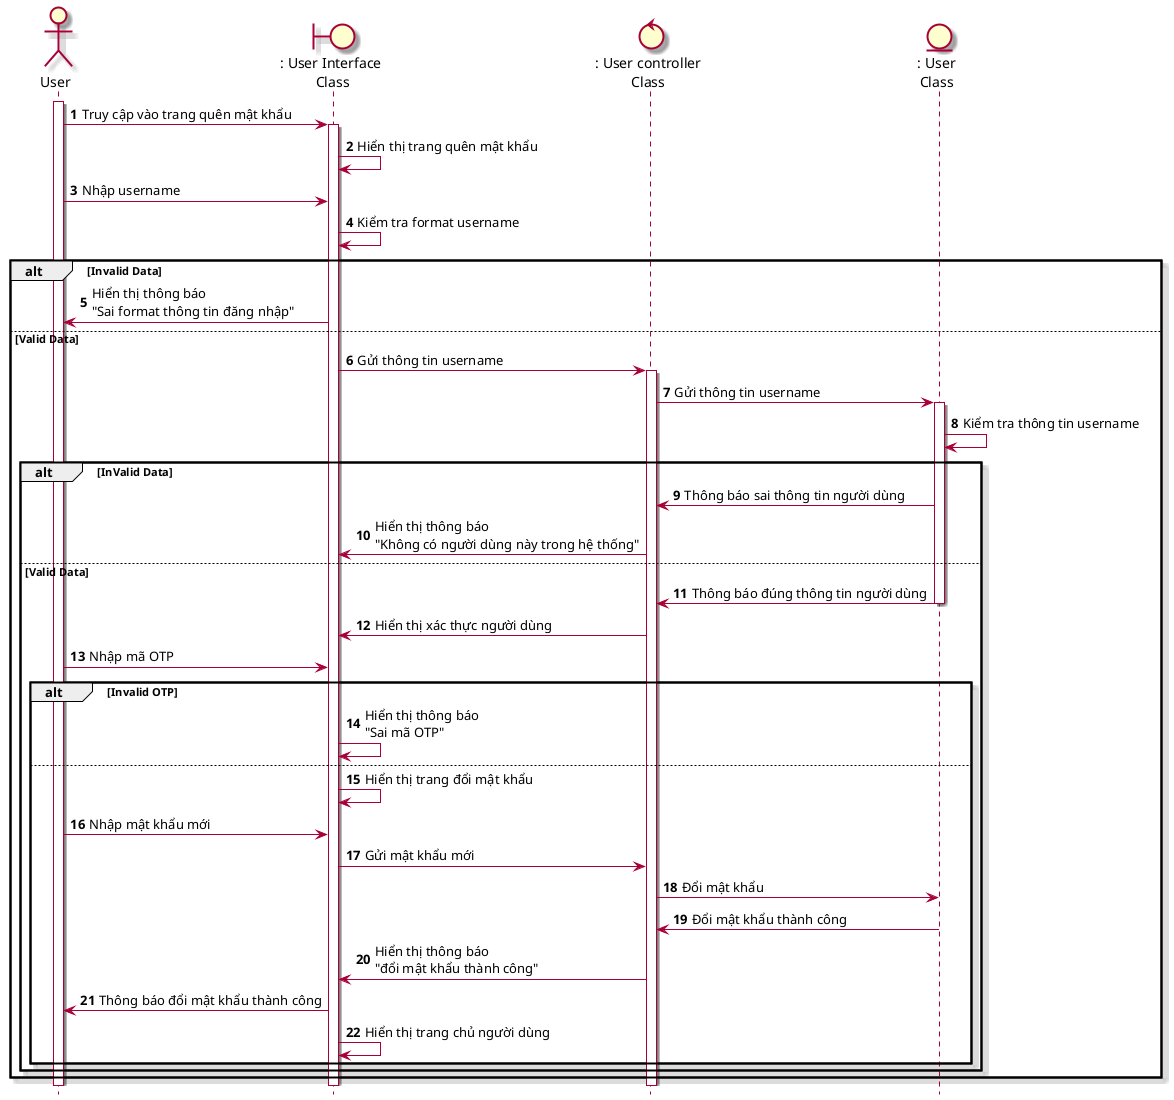 @startuml SeqQuenMatKhau
skin rose
hide footbox
autonumber
actor user as "User"
boundary userInterface as ": User Interface\n Class"
control userController as ": User controller\nClass"
entity User as ": User\nClass"
user++
user -> userInterface++: Truy cập vào trang quên mật khẩu
userInterface -> userInterface: Hiển thị trang quên mật khẩu
user -> userInterface: Nhập username 
userInterface -> userInterface: Kiểm tra format username
alt Invalid Data
    userInterface -> user: Hiển thị thông báo\n"Sai format thông tin đăng nhập"
else Valid Data
    userInterface -> userController++: Gửi thông tin username
    userController -> User++: Gửi thông tin username
    User -> User: Kiểm tra thông tin username
    alt InValid Data
        User->userController: Thông báo sai thông tin người dùng
        userController -> userInterface: Hiển thị thông báo\n"Không có người dùng này trong hệ thống"
    else Valid Data
        User->userController--: Thông báo đúng thông tin người dùng
        userController -> userInterface: Hiển thị xác thực người dùng
        user -> userInterface: Nhập mã OTP
        alt Invalid OTP
        userInterface -> userInterface: Hiển thị thông báo\n"Sai mã OTP"
        else
        userInterface -> userInterface: Hiển thị trang đổi mật khẩu
        user -> userInterface: Nhập mật khẩu mới
        userInterface -> userController: Gửi mật khẩu mới
        userController -> User: Đổi mật khẩu
        User -> userController: Đổi mật khẩu thành công
        userController -> userInterface: Hiển thị thông báo \n"đổi mật khẩu thành công"
        userInterface -> user: Thông báo đổi mật khẩu thành công
        userInterface -> userInterface: Hiển thị trang chủ người dùng
        end
    end 
end
@enduml